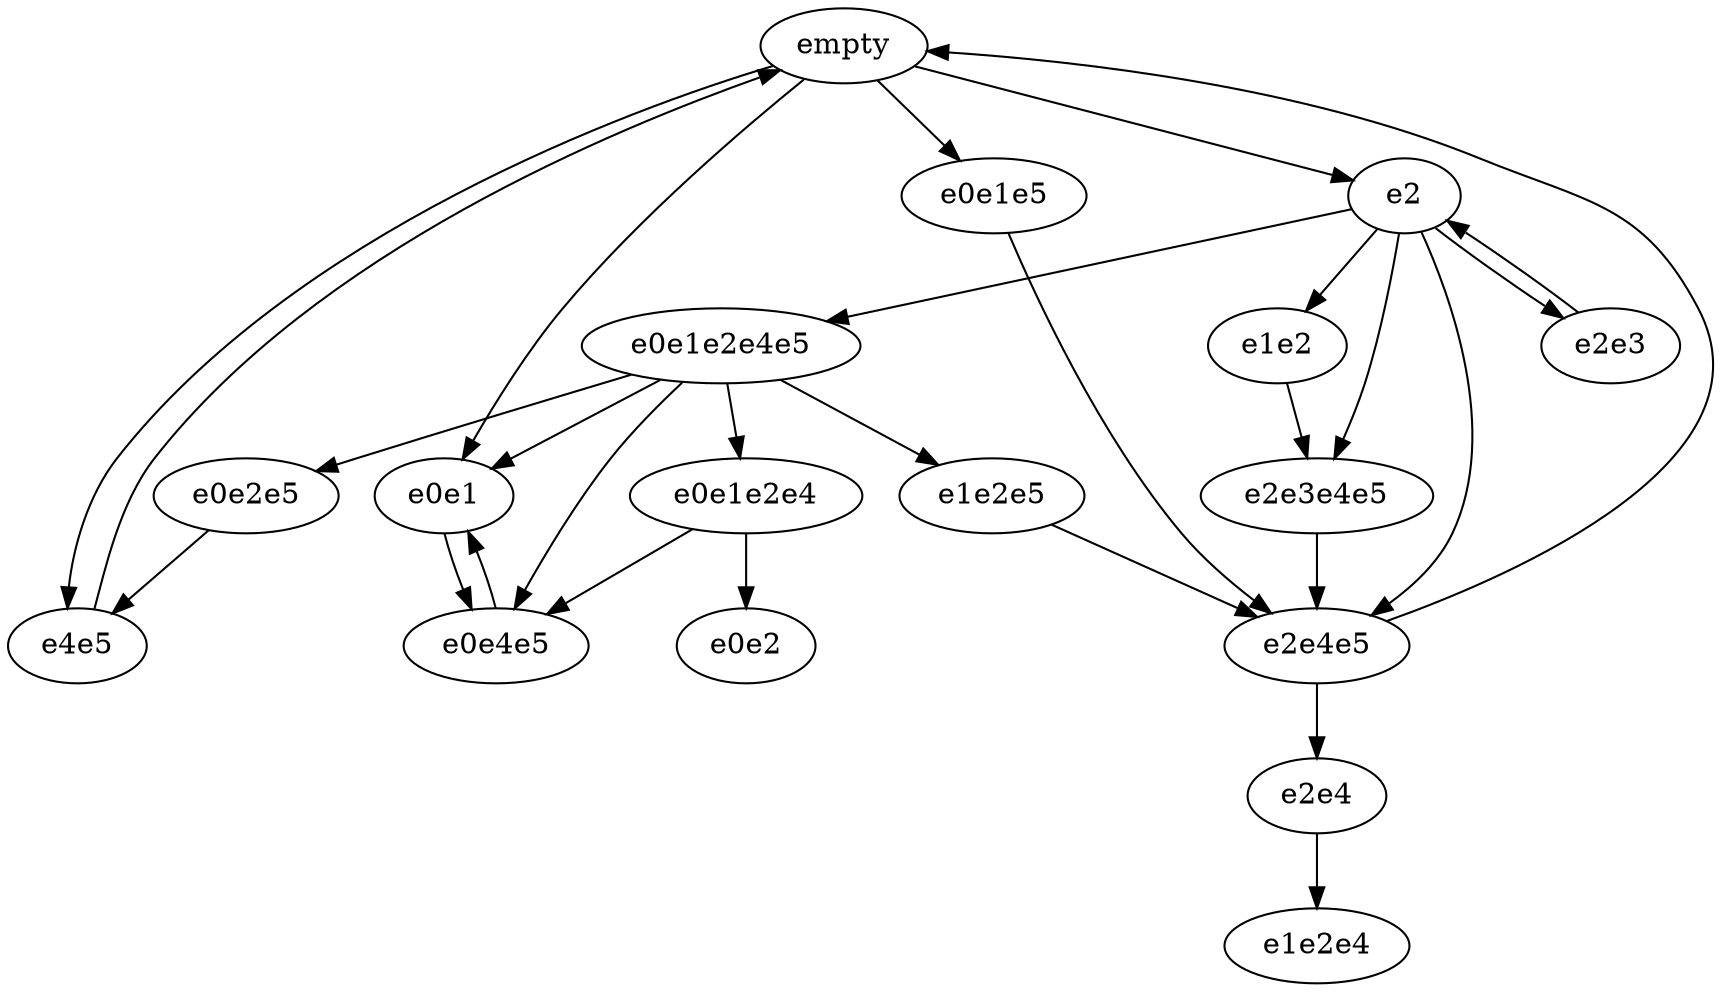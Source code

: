 strict digraph {
  empty->e4e5;
  empty->e0e1;
  empty->e0e1e5;
  empty->e2;
  e2->e2e4e5;
  e2->e2e4e5;
  e2->e2e3;
  e2->e2e3e4e5;
  e2->e1e2;
  e2->e0e1e2e4e5;
  e2->e1e2;
  e1e2->e2e3e4e5;
  e2e3e4e5->e2e4e5;
  e2e4e5->e2e4;
  e2e4e5->empty;
  e2e4->e1e2e4;
  e0e1e2e4e5->e0e2e5;
  e0e1e2e4e5->e0e4e5;
  e0e1e2e4e5->e0e1e2e4;
  e0e1e2e4e5->e1e2e5;
  e0e1e2e4e5->e0e1;
  e0e1->e0e4e5;
  e0e4e5->e0e1;
  e1e2e5->e2e4e5;
  e0e1e2e4->e0e2;
  e0e1e2e4->e0e4e5;
  e0e4e5->e0e1;
  e0e2e5->e4e5;
  e4e5->empty;
  e1e2->e2e3e4e5;
  e2e3e4e5->e2e4e5;
  e2e3->e2;
  e2e4e5->e2e4;
  e2e4e5->empty;
  e2e4e5->e2e4;
  e2e4e5->empty;
  e0e1e5->e2e4e5;
  e0e1->e0e4e5;
  e4e5->empty;
}